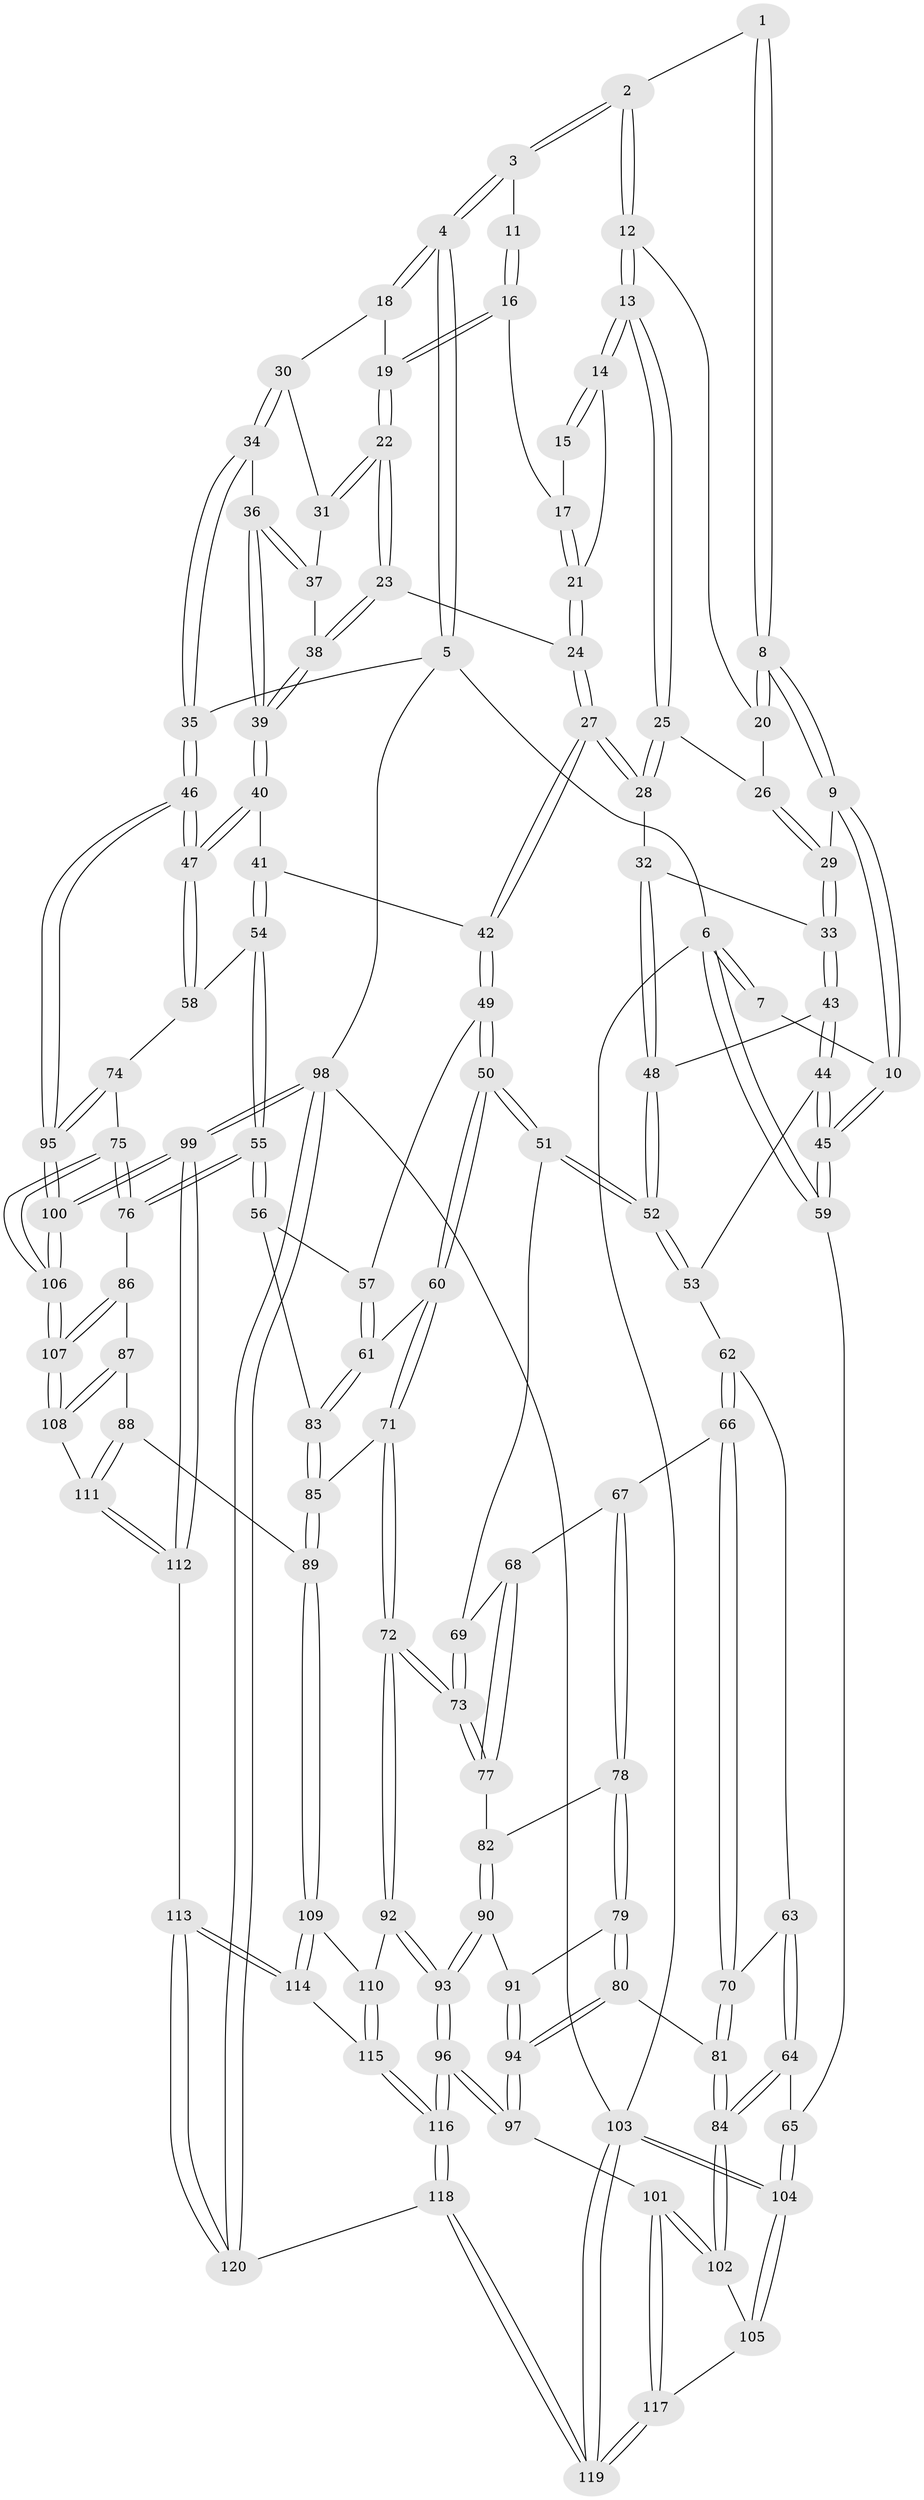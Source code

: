 // coarse degree distribution, {3: 0.14864864864864866, 5: 0.25675675675675674, 6: 0.14864864864864866, 8: 0.013513513513513514, 2: 0.013513513513513514, 4: 0.4189189189189189}
// Generated by graph-tools (version 1.1) at 2025/52/02/27/25 19:52:41]
// undirected, 120 vertices, 297 edges
graph export_dot {
graph [start="1"]
  node [color=gray90,style=filled];
  1 [pos="+0.11406779105952218+0"];
  2 [pos="+0.5203832815198105+0"];
  3 [pos="+0.9503075673631769+0"];
  4 [pos="+1+0"];
  5 [pos="+1+0"];
  6 [pos="+0+0"];
  7 [pos="+0.1133470110921228+0"];
  8 [pos="+0.2351392056008603+0.13426443499990834"];
  9 [pos="+0.23071280102787214+0.15569183074663606"];
  10 [pos="+0.07458202923604532+0.2971314240318245"];
  11 [pos="+0.8317462267969375+0"];
  12 [pos="+0.5215523325714744+0"];
  13 [pos="+0.54775732946326+0"];
  14 [pos="+0.6253490911696167+0.036631471016357525"];
  15 [pos="+0.7778674336991562+0.011924332699529682"];
  16 [pos="+0.8284023124584472+0.051056962093323124"];
  17 [pos="+0.7175445905144431+0.07488514471104435"];
  18 [pos="+0.9382724735467587+0.09839120641871146"];
  19 [pos="+0.8335426764632071+0.10285621144438244"];
  20 [pos="+0.3581042453021866+0.057615445026039915"];
  21 [pos="+0.6954117426051875+0.0894439117121751"];
  22 [pos="+0.8182492289283846+0.13643196161149132"];
  23 [pos="+0.8121782257144826+0.14038345369488422"];
  24 [pos="+0.7409657499006153+0.16441447481839117"];
  25 [pos="+0.5410576053966321+0.03433799165161632"];
  26 [pos="+0.40890222318760205+0.13748071647734267"];
  27 [pos="+0.676931703648186+0.2955835579680611"];
  28 [pos="+0.5501036478558605+0.2439083381477189"];
  29 [pos="+0.3657420975037242+0.20943408950052667"];
  30 [pos="+0.9423035824135294+0.14704632274784502"];
  31 [pos="+0.8703029563231447+0.17090197012675692"];
  32 [pos="+0.4593184379870839+0.2873643668420063"];
  33 [pos="+0.42620784877602025+0.2662770046779489"];
  34 [pos="+1+0.26558617797970047"];
  35 [pos="+1+0.2967537811273055"];
  36 [pos="+0.9448200966038266+0.278967126534165"];
  37 [pos="+0.872016475597158+0.1742391759758412"];
  38 [pos="+0.8416935494132994+0.25311103468773616"];
  39 [pos="+0.8509128428735901+0.32678022261365575"];
  40 [pos="+0.8061208231566753+0.3642359461944267"];
  41 [pos="+0.7723106981824162+0.37460941161621186"];
  42 [pos="+0.718260970564878+0.3606018259398"];
  43 [pos="+0.19424586560138254+0.356421478206377"];
  44 [pos="+0.14236204611617562+0.36175725964768285"];
  45 [pos="+0.06458473045358429+0.3078106338092292"];
  46 [pos="+1+0.5719030080139007"];
  47 [pos="+1+0.5623821960212724"];
  48 [pos="+0.4373227285654833+0.36942003940498436"];
  49 [pos="+0.6873689121941255+0.4002515575732201"];
  50 [pos="+0.4766503384733062+0.5095781807092042"];
  51 [pos="+0.4461029831123463+0.4907325249514717"];
  52 [pos="+0.4439287094030039+0.48542987633194096"];
  53 [pos="+0.17579929112846432+0.40523329594974755"];
  54 [pos="+0.8278032385301333+0.5531265661821735"];
  55 [pos="+0.767755745628622+0.6204179990980854"];
  56 [pos="+0.727855140529649+0.6064780918861143"];
  57 [pos="+0.683100914690751+0.450084720600291"];
  58 [pos="+0.9119452850727752+0.5672206129982427"];
  59 [pos="+0+0.33368343476164236"];
  60 [pos="+0.4819830198464306+0.5198295977539384"];
  61 [pos="+0.6215346074182494+0.6046151972616471"];
  62 [pos="+0.1956987300833454+0.4633942344351734"];
  63 [pos="+0.139881747735414+0.5919165154146326"];
  64 [pos="+0.005346357211646778+0.5944578054471259"];
  65 [pos="+0+0.49868227781090857"];
  66 [pos="+0.27109827661418645+0.5831419178590656"];
  67 [pos="+0.2721116126042954+0.5835047773027054"];
  68 [pos="+0.2883715708365255+0.5796194969509945"];
  69 [pos="+0.3606646751342353+0.5535819527834838"];
  70 [pos="+0.19348888471833567+0.6254558667290513"];
  71 [pos="+0.46682355533892744+0.7133792967203054"];
  72 [pos="+0.4448378522962036+0.7300837710705714"];
  73 [pos="+0.38415746087262936+0.6783691986215524"];
  74 [pos="+0.8653431995988545+0.6862943100932647"];
  75 [pos="+0.8272102359224903+0.7105197995813757"];
  76 [pos="+0.7772859695124074+0.6839466601210749"];
  77 [pos="+0.36646240186759+0.6753871820958051"];
  78 [pos="+0.2815434005559916+0.6417576778460711"];
  79 [pos="+0.2761915931029818+0.6655642588191162"];
  80 [pos="+0.23130389684092273+0.726273150591375"];
  81 [pos="+0.17007072735249498+0.6925367182242121"];
  82 [pos="+0.33517130672868073+0.6786123853227133"];
  83 [pos="+0.6237073079252702+0.6075712865844344"];
  84 [pos="+0.1063878124086937+0.7194289299363953"];
  85 [pos="+0.5995664045384721+0.7279817929381581"];
  86 [pos="+0.7597903835238095+0.7019520282311119"];
  87 [pos="+0.7098497112220256+0.7467332851476265"];
  88 [pos="+0.6642617691156356+0.7528632229927413"];
  89 [pos="+0.6163869293649952+0.7485987230540118"];
  90 [pos="+0.318778377121507+0.7125453662571546"];
  91 [pos="+0.30411559919665604+0.7069983829592105"];
  92 [pos="+0.42377255111131434+0.7708864023594483"];
  93 [pos="+0.37405409535712597+0.8113711008996217"];
  94 [pos="+0.24501715530166637+0.7534079183706116"];
  95 [pos="+1+0.6334303024395832"];
  96 [pos="+0.3341818955073544+0.8618162270914052"];
  97 [pos="+0.2707844233093831+0.8465696261381259"];
  98 [pos="+1+1"];
  99 [pos="+1+1"];
  100 [pos="+1+1"];
  101 [pos="+0.2602538015860788+0.8493625361373663"];
  102 [pos="+0.09047727086173547+0.8118359152270765"];
  103 [pos="+0+1"];
  104 [pos="+0+0.9871521952184362"];
  105 [pos="+0.04762550213821883+0.8454223488296871"];
  106 [pos="+0.9620330079802306+0.9164496010848808"];
  107 [pos="+0.8169110073731538+0.8636481141209278"];
  108 [pos="+0.7692371370575846+0.8496645991947381"];
  109 [pos="+0.6047765477036862+0.7916770552913859"];
  110 [pos="+0.4896176845141061+0.8231226409365624"];
  111 [pos="+0.6998730603424695+0.8807750346111773"];
  112 [pos="+0.683260728836654+0.8968141925541291"];
  113 [pos="+0.6233149772424095+0.9252328949776558"];
  114 [pos="+0.5955123959760651+0.902468546057352"];
  115 [pos="+0.5445397910688745+0.9057789865925735"];
  116 [pos="+0.3916450700523634+0.9951673758567318"];
  117 [pos="+0.16561486193293906+0.9757478125847601"];
  118 [pos="+0.3754668140561701+1"];
  119 [pos="+0.14094502127757183+1"];
  120 [pos="+0.695705689464271+1"];
  1 -- 2;
  1 -- 8;
  1 -- 8;
  2 -- 3;
  2 -- 3;
  2 -- 12;
  2 -- 12;
  3 -- 4;
  3 -- 4;
  3 -- 11;
  4 -- 5;
  4 -- 5;
  4 -- 18;
  4 -- 18;
  5 -- 6;
  5 -- 35;
  5 -- 98;
  6 -- 7;
  6 -- 7;
  6 -- 59;
  6 -- 59;
  6 -- 103;
  7 -- 10;
  8 -- 9;
  8 -- 9;
  8 -- 20;
  8 -- 20;
  9 -- 10;
  9 -- 10;
  9 -- 29;
  10 -- 45;
  10 -- 45;
  11 -- 16;
  11 -- 16;
  12 -- 13;
  12 -- 13;
  12 -- 20;
  13 -- 14;
  13 -- 14;
  13 -- 25;
  13 -- 25;
  14 -- 15;
  14 -- 15;
  14 -- 21;
  15 -- 17;
  16 -- 17;
  16 -- 19;
  16 -- 19;
  17 -- 21;
  17 -- 21;
  18 -- 19;
  18 -- 30;
  19 -- 22;
  19 -- 22;
  20 -- 26;
  21 -- 24;
  21 -- 24;
  22 -- 23;
  22 -- 23;
  22 -- 31;
  22 -- 31;
  23 -- 24;
  23 -- 38;
  23 -- 38;
  24 -- 27;
  24 -- 27;
  25 -- 26;
  25 -- 28;
  25 -- 28;
  26 -- 29;
  26 -- 29;
  27 -- 28;
  27 -- 28;
  27 -- 42;
  27 -- 42;
  28 -- 32;
  29 -- 33;
  29 -- 33;
  30 -- 31;
  30 -- 34;
  30 -- 34;
  31 -- 37;
  32 -- 33;
  32 -- 48;
  32 -- 48;
  33 -- 43;
  33 -- 43;
  34 -- 35;
  34 -- 35;
  34 -- 36;
  35 -- 46;
  35 -- 46;
  36 -- 37;
  36 -- 37;
  36 -- 39;
  36 -- 39;
  37 -- 38;
  38 -- 39;
  38 -- 39;
  39 -- 40;
  39 -- 40;
  40 -- 41;
  40 -- 47;
  40 -- 47;
  41 -- 42;
  41 -- 54;
  41 -- 54;
  42 -- 49;
  42 -- 49;
  43 -- 44;
  43 -- 44;
  43 -- 48;
  44 -- 45;
  44 -- 45;
  44 -- 53;
  45 -- 59;
  45 -- 59;
  46 -- 47;
  46 -- 47;
  46 -- 95;
  46 -- 95;
  47 -- 58;
  47 -- 58;
  48 -- 52;
  48 -- 52;
  49 -- 50;
  49 -- 50;
  49 -- 57;
  50 -- 51;
  50 -- 51;
  50 -- 60;
  50 -- 60;
  51 -- 52;
  51 -- 52;
  51 -- 69;
  52 -- 53;
  52 -- 53;
  53 -- 62;
  54 -- 55;
  54 -- 55;
  54 -- 58;
  55 -- 56;
  55 -- 56;
  55 -- 76;
  55 -- 76;
  56 -- 57;
  56 -- 83;
  57 -- 61;
  57 -- 61;
  58 -- 74;
  59 -- 65;
  60 -- 61;
  60 -- 71;
  60 -- 71;
  61 -- 83;
  61 -- 83;
  62 -- 63;
  62 -- 66;
  62 -- 66;
  63 -- 64;
  63 -- 64;
  63 -- 70;
  64 -- 65;
  64 -- 84;
  64 -- 84;
  65 -- 104;
  65 -- 104;
  66 -- 67;
  66 -- 70;
  66 -- 70;
  67 -- 68;
  67 -- 78;
  67 -- 78;
  68 -- 69;
  68 -- 77;
  68 -- 77;
  69 -- 73;
  69 -- 73;
  70 -- 81;
  70 -- 81;
  71 -- 72;
  71 -- 72;
  71 -- 85;
  72 -- 73;
  72 -- 73;
  72 -- 92;
  72 -- 92;
  73 -- 77;
  73 -- 77;
  74 -- 75;
  74 -- 95;
  74 -- 95;
  75 -- 76;
  75 -- 76;
  75 -- 106;
  75 -- 106;
  76 -- 86;
  77 -- 82;
  78 -- 79;
  78 -- 79;
  78 -- 82;
  79 -- 80;
  79 -- 80;
  79 -- 91;
  80 -- 81;
  80 -- 94;
  80 -- 94;
  81 -- 84;
  81 -- 84;
  82 -- 90;
  82 -- 90;
  83 -- 85;
  83 -- 85;
  84 -- 102;
  84 -- 102;
  85 -- 89;
  85 -- 89;
  86 -- 87;
  86 -- 107;
  86 -- 107;
  87 -- 88;
  87 -- 108;
  87 -- 108;
  88 -- 89;
  88 -- 111;
  88 -- 111;
  89 -- 109;
  89 -- 109;
  90 -- 91;
  90 -- 93;
  90 -- 93;
  91 -- 94;
  91 -- 94;
  92 -- 93;
  92 -- 93;
  92 -- 110;
  93 -- 96;
  93 -- 96;
  94 -- 97;
  94 -- 97;
  95 -- 100;
  95 -- 100;
  96 -- 97;
  96 -- 97;
  96 -- 116;
  96 -- 116;
  97 -- 101;
  98 -- 99;
  98 -- 99;
  98 -- 120;
  98 -- 120;
  98 -- 103;
  99 -- 100;
  99 -- 100;
  99 -- 112;
  99 -- 112;
  100 -- 106;
  100 -- 106;
  101 -- 102;
  101 -- 102;
  101 -- 117;
  101 -- 117;
  102 -- 105;
  103 -- 104;
  103 -- 104;
  103 -- 119;
  103 -- 119;
  104 -- 105;
  104 -- 105;
  105 -- 117;
  106 -- 107;
  106 -- 107;
  107 -- 108;
  107 -- 108;
  108 -- 111;
  109 -- 110;
  109 -- 114;
  109 -- 114;
  110 -- 115;
  110 -- 115;
  111 -- 112;
  111 -- 112;
  112 -- 113;
  113 -- 114;
  113 -- 114;
  113 -- 120;
  113 -- 120;
  114 -- 115;
  115 -- 116;
  115 -- 116;
  116 -- 118;
  116 -- 118;
  117 -- 119;
  117 -- 119;
  118 -- 119;
  118 -- 119;
  118 -- 120;
}
